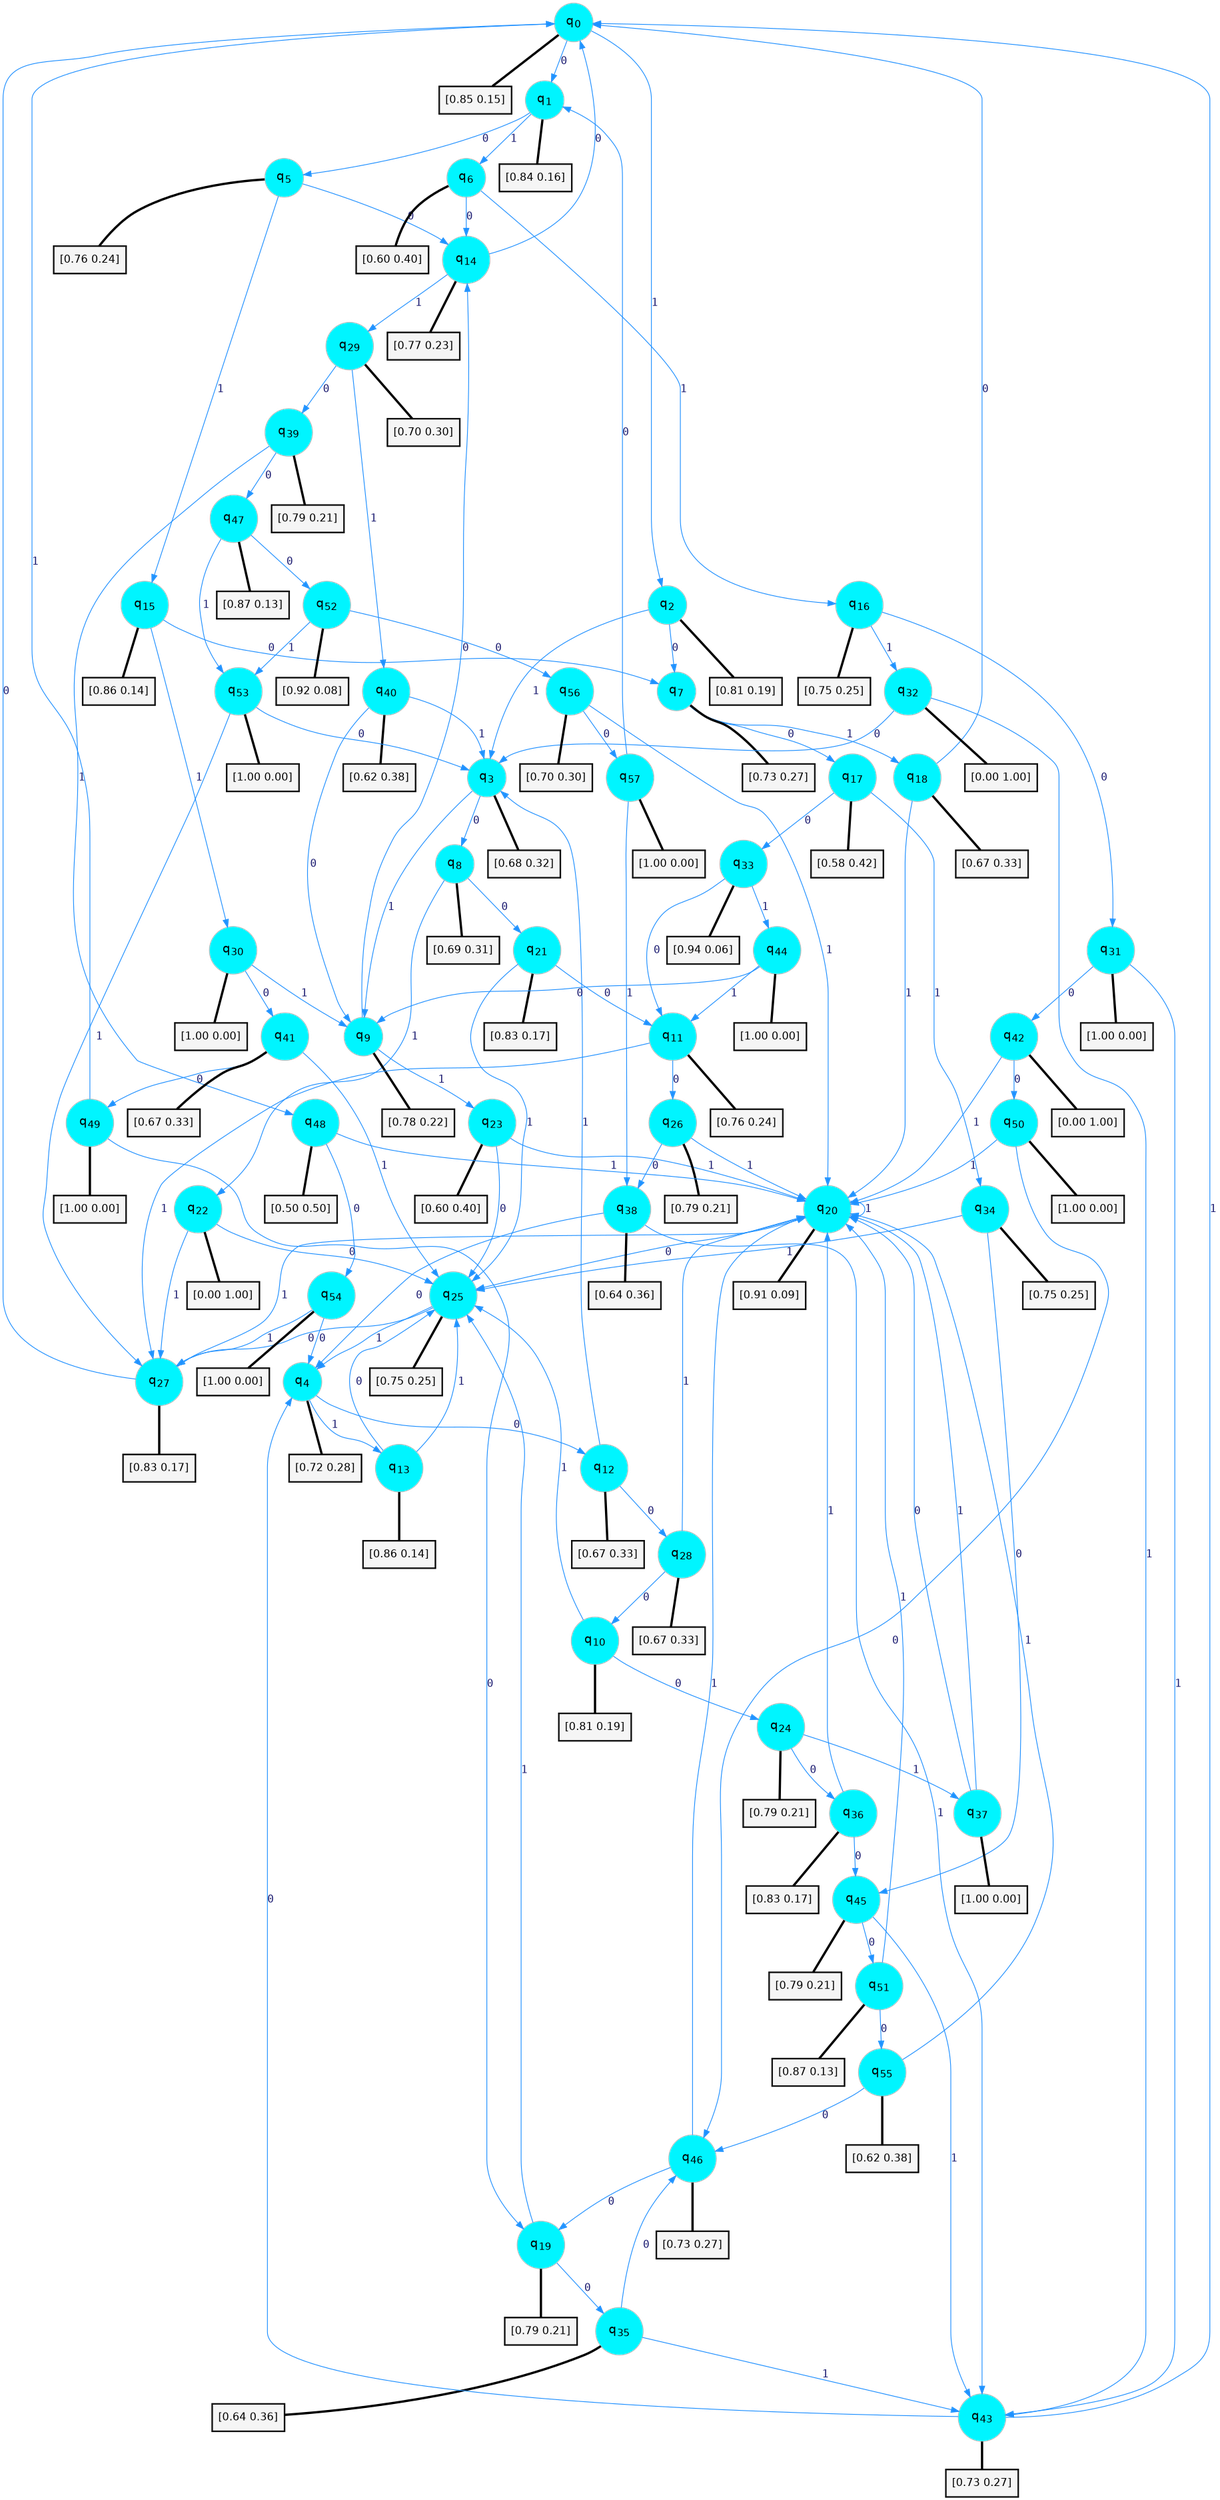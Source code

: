 digraph G {
graph [
bgcolor=transparent, dpi=300, rankdir=TD, size="40,25"];
node [
color=gray, fillcolor=turquoise1, fontcolor=black, fontname=Helvetica, fontsize=16, fontweight=bold, shape=circle, style=filled];
edge [
arrowsize=1, color=dodgerblue1, fontcolor=midnightblue, fontname=courier, fontweight=bold, penwidth=1, style=solid, weight=20];
0[label=<q<SUB>0</SUB>>];
1[label=<q<SUB>1</SUB>>];
2[label=<q<SUB>2</SUB>>];
3[label=<q<SUB>3</SUB>>];
4[label=<q<SUB>4</SUB>>];
5[label=<q<SUB>5</SUB>>];
6[label=<q<SUB>6</SUB>>];
7[label=<q<SUB>7</SUB>>];
8[label=<q<SUB>8</SUB>>];
9[label=<q<SUB>9</SUB>>];
10[label=<q<SUB>10</SUB>>];
11[label=<q<SUB>11</SUB>>];
12[label=<q<SUB>12</SUB>>];
13[label=<q<SUB>13</SUB>>];
14[label=<q<SUB>14</SUB>>];
15[label=<q<SUB>15</SUB>>];
16[label=<q<SUB>16</SUB>>];
17[label=<q<SUB>17</SUB>>];
18[label=<q<SUB>18</SUB>>];
19[label=<q<SUB>19</SUB>>];
20[label=<q<SUB>20</SUB>>];
21[label=<q<SUB>21</SUB>>];
22[label=<q<SUB>22</SUB>>];
23[label=<q<SUB>23</SUB>>];
24[label=<q<SUB>24</SUB>>];
25[label=<q<SUB>25</SUB>>];
26[label=<q<SUB>26</SUB>>];
27[label=<q<SUB>27</SUB>>];
28[label=<q<SUB>28</SUB>>];
29[label=<q<SUB>29</SUB>>];
30[label=<q<SUB>30</SUB>>];
31[label=<q<SUB>31</SUB>>];
32[label=<q<SUB>32</SUB>>];
33[label=<q<SUB>33</SUB>>];
34[label=<q<SUB>34</SUB>>];
35[label=<q<SUB>35</SUB>>];
36[label=<q<SUB>36</SUB>>];
37[label=<q<SUB>37</SUB>>];
38[label=<q<SUB>38</SUB>>];
39[label=<q<SUB>39</SUB>>];
40[label=<q<SUB>40</SUB>>];
41[label=<q<SUB>41</SUB>>];
42[label=<q<SUB>42</SUB>>];
43[label=<q<SUB>43</SUB>>];
44[label=<q<SUB>44</SUB>>];
45[label=<q<SUB>45</SUB>>];
46[label=<q<SUB>46</SUB>>];
47[label=<q<SUB>47</SUB>>];
48[label=<q<SUB>48</SUB>>];
49[label=<q<SUB>49</SUB>>];
50[label=<q<SUB>50</SUB>>];
51[label=<q<SUB>51</SUB>>];
52[label=<q<SUB>52</SUB>>];
53[label=<q<SUB>53</SUB>>];
54[label=<q<SUB>54</SUB>>];
55[label=<q<SUB>55</SUB>>];
56[label=<q<SUB>56</SUB>>];
57[label=<q<SUB>57</SUB>>];
58[label="[0.85 0.15]", shape=box,fontcolor=black, fontname=Helvetica, fontsize=14, penwidth=2, fillcolor=whitesmoke,color=black];
59[label="[0.84 0.16]", shape=box,fontcolor=black, fontname=Helvetica, fontsize=14, penwidth=2, fillcolor=whitesmoke,color=black];
60[label="[0.81 0.19]", shape=box,fontcolor=black, fontname=Helvetica, fontsize=14, penwidth=2, fillcolor=whitesmoke,color=black];
61[label="[0.68 0.32]", shape=box,fontcolor=black, fontname=Helvetica, fontsize=14, penwidth=2, fillcolor=whitesmoke,color=black];
62[label="[0.72 0.28]", shape=box,fontcolor=black, fontname=Helvetica, fontsize=14, penwidth=2, fillcolor=whitesmoke,color=black];
63[label="[0.76 0.24]", shape=box,fontcolor=black, fontname=Helvetica, fontsize=14, penwidth=2, fillcolor=whitesmoke,color=black];
64[label="[0.60 0.40]", shape=box,fontcolor=black, fontname=Helvetica, fontsize=14, penwidth=2, fillcolor=whitesmoke,color=black];
65[label="[0.73 0.27]", shape=box,fontcolor=black, fontname=Helvetica, fontsize=14, penwidth=2, fillcolor=whitesmoke,color=black];
66[label="[0.69 0.31]", shape=box,fontcolor=black, fontname=Helvetica, fontsize=14, penwidth=2, fillcolor=whitesmoke,color=black];
67[label="[0.78 0.22]", shape=box,fontcolor=black, fontname=Helvetica, fontsize=14, penwidth=2, fillcolor=whitesmoke,color=black];
68[label="[0.81 0.19]", shape=box,fontcolor=black, fontname=Helvetica, fontsize=14, penwidth=2, fillcolor=whitesmoke,color=black];
69[label="[0.76 0.24]", shape=box,fontcolor=black, fontname=Helvetica, fontsize=14, penwidth=2, fillcolor=whitesmoke,color=black];
70[label="[0.67 0.33]", shape=box,fontcolor=black, fontname=Helvetica, fontsize=14, penwidth=2, fillcolor=whitesmoke,color=black];
71[label="[0.86 0.14]", shape=box,fontcolor=black, fontname=Helvetica, fontsize=14, penwidth=2, fillcolor=whitesmoke,color=black];
72[label="[0.77 0.23]", shape=box,fontcolor=black, fontname=Helvetica, fontsize=14, penwidth=2, fillcolor=whitesmoke,color=black];
73[label="[0.86 0.14]", shape=box,fontcolor=black, fontname=Helvetica, fontsize=14, penwidth=2, fillcolor=whitesmoke,color=black];
74[label="[0.75 0.25]", shape=box,fontcolor=black, fontname=Helvetica, fontsize=14, penwidth=2, fillcolor=whitesmoke,color=black];
75[label="[0.58 0.42]", shape=box,fontcolor=black, fontname=Helvetica, fontsize=14, penwidth=2, fillcolor=whitesmoke,color=black];
76[label="[0.67 0.33]", shape=box,fontcolor=black, fontname=Helvetica, fontsize=14, penwidth=2, fillcolor=whitesmoke,color=black];
77[label="[0.79 0.21]", shape=box,fontcolor=black, fontname=Helvetica, fontsize=14, penwidth=2, fillcolor=whitesmoke,color=black];
78[label="[0.91 0.09]", shape=box,fontcolor=black, fontname=Helvetica, fontsize=14, penwidth=2, fillcolor=whitesmoke,color=black];
79[label="[0.83 0.17]", shape=box,fontcolor=black, fontname=Helvetica, fontsize=14, penwidth=2, fillcolor=whitesmoke,color=black];
80[label="[0.00 1.00]", shape=box,fontcolor=black, fontname=Helvetica, fontsize=14, penwidth=2, fillcolor=whitesmoke,color=black];
81[label="[0.60 0.40]", shape=box,fontcolor=black, fontname=Helvetica, fontsize=14, penwidth=2, fillcolor=whitesmoke,color=black];
82[label="[0.79 0.21]", shape=box,fontcolor=black, fontname=Helvetica, fontsize=14, penwidth=2, fillcolor=whitesmoke,color=black];
83[label="[0.75 0.25]", shape=box,fontcolor=black, fontname=Helvetica, fontsize=14, penwidth=2, fillcolor=whitesmoke,color=black];
84[label="[0.79 0.21]", shape=box,fontcolor=black, fontname=Helvetica, fontsize=14, penwidth=2, fillcolor=whitesmoke,color=black];
85[label="[0.83 0.17]", shape=box,fontcolor=black, fontname=Helvetica, fontsize=14, penwidth=2, fillcolor=whitesmoke,color=black];
86[label="[0.67 0.33]", shape=box,fontcolor=black, fontname=Helvetica, fontsize=14, penwidth=2, fillcolor=whitesmoke,color=black];
87[label="[0.70 0.30]", shape=box,fontcolor=black, fontname=Helvetica, fontsize=14, penwidth=2, fillcolor=whitesmoke,color=black];
88[label="[1.00 0.00]", shape=box,fontcolor=black, fontname=Helvetica, fontsize=14, penwidth=2, fillcolor=whitesmoke,color=black];
89[label="[1.00 0.00]", shape=box,fontcolor=black, fontname=Helvetica, fontsize=14, penwidth=2, fillcolor=whitesmoke,color=black];
90[label="[0.00 1.00]", shape=box,fontcolor=black, fontname=Helvetica, fontsize=14, penwidth=2, fillcolor=whitesmoke,color=black];
91[label="[0.94 0.06]", shape=box,fontcolor=black, fontname=Helvetica, fontsize=14, penwidth=2, fillcolor=whitesmoke,color=black];
92[label="[0.75 0.25]", shape=box,fontcolor=black, fontname=Helvetica, fontsize=14, penwidth=2, fillcolor=whitesmoke,color=black];
93[label="[0.64 0.36]", shape=box,fontcolor=black, fontname=Helvetica, fontsize=14, penwidth=2, fillcolor=whitesmoke,color=black];
94[label="[0.83 0.17]", shape=box,fontcolor=black, fontname=Helvetica, fontsize=14, penwidth=2, fillcolor=whitesmoke,color=black];
95[label="[1.00 0.00]", shape=box,fontcolor=black, fontname=Helvetica, fontsize=14, penwidth=2, fillcolor=whitesmoke,color=black];
96[label="[0.64 0.36]", shape=box,fontcolor=black, fontname=Helvetica, fontsize=14, penwidth=2, fillcolor=whitesmoke,color=black];
97[label="[0.79 0.21]", shape=box,fontcolor=black, fontname=Helvetica, fontsize=14, penwidth=2, fillcolor=whitesmoke,color=black];
98[label="[0.62 0.38]", shape=box,fontcolor=black, fontname=Helvetica, fontsize=14, penwidth=2, fillcolor=whitesmoke,color=black];
99[label="[0.67 0.33]", shape=box,fontcolor=black, fontname=Helvetica, fontsize=14, penwidth=2, fillcolor=whitesmoke,color=black];
100[label="[0.00 1.00]", shape=box,fontcolor=black, fontname=Helvetica, fontsize=14, penwidth=2, fillcolor=whitesmoke,color=black];
101[label="[0.73 0.27]", shape=box,fontcolor=black, fontname=Helvetica, fontsize=14, penwidth=2, fillcolor=whitesmoke,color=black];
102[label="[1.00 0.00]", shape=box,fontcolor=black, fontname=Helvetica, fontsize=14, penwidth=2, fillcolor=whitesmoke,color=black];
103[label="[0.79 0.21]", shape=box,fontcolor=black, fontname=Helvetica, fontsize=14, penwidth=2, fillcolor=whitesmoke,color=black];
104[label="[0.73 0.27]", shape=box,fontcolor=black, fontname=Helvetica, fontsize=14, penwidth=2, fillcolor=whitesmoke,color=black];
105[label="[0.87 0.13]", shape=box,fontcolor=black, fontname=Helvetica, fontsize=14, penwidth=2, fillcolor=whitesmoke,color=black];
106[label="[0.50 0.50]", shape=box,fontcolor=black, fontname=Helvetica, fontsize=14, penwidth=2, fillcolor=whitesmoke,color=black];
107[label="[1.00 0.00]", shape=box,fontcolor=black, fontname=Helvetica, fontsize=14, penwidth=2, fillcolor=whitesmoke,color=black];
108[label="[1.00 0.00]", shape=box,fontcolor=black, fontname=Helvetica, fontsize=14, penwidth=2, fillcolor=whitesmoke,color=black];
109[label="[0.87 0.13]", shape=box,fontcolor=black, fontname=Helvetica, fontsize=14, penwidth=2, fillcolor=whitesmoke,color=black];
110[label="[0.92 0.08]", shape=box,fontcolor=black, fontname=Helvetica, fontsize=14, penwidth=2, fillcolor=whitesmoke,color=black];
111[label="[1.00 0.00]", shape=box,fontcolor=black, fontname=Helvetica, fontsize=14, penwidth=2, fillcolor=whitesmoke,color=black];
112[label="[1.00 0.00]", shape=box,fontcolor=black, fontname=Helvetica, fontsize=14, penwidth=2, fillcolor=whitesmoke,color=black];
113[label="[0.62 0.38]", shape=box,fontcolor=black, fontname=Helvetica, fontsize=14, penwidth=2, fillcolor=whitesmoke,color=black];
114[label="[0.70 0.30]", shape=box,fontcolor=black, fontname=Helvetica, fontsize=14, penwidth=2, fillcolor=whitesmoke,color=black];
115[label="[1.00 0.00]", shape=box,fontcolor=black, fontname=Helvetica, fontsize=14, penwidth=2, fillcolor=whitesmoke,color=black];
0->1 [label=0];
0->2 [label=1];
0->58 [arrowhead=none, penwidth=3,color=black];
1->5 [label=0];
1->6 [label=1];
1->59 [arrowhead=none, penwidth=3,color=black];
2->7 [label=0];
2->3 [label=1];
2->60 [arrowhead=none, penwidth=3,color=black];
3->8 [label=0];
3->9 [label=1];
3->61 [arrowhead=none, penwidth=3,color=black];
4->12 [label=0];
4->13 [label=1];
4->62 [arrowhead=none, penwidth=3,color=black];
5->14 [label=0];
5->15 [label=1];
5->63 [arrowhead=none, penwidth=3,color=black];
6->14 [label=0];
6->16 [label=1];
6->64 [arrowhead=none, penwidth=3,color=black];
7->17 [label=0];
7->18 [label=1];
7->65 [arrowhead=none, penwidth=3,color=black];
8->21 [label=0];
8->22 [label=1];
8->66 [arrowhead=none, penwidth=3,color=black];
9->14 [label=0];
9->23 [label=1];
9->67 [arrowhead=none, penwidth=3,color=black];
10->24 [label=0];
10->25 [label=1];
10->68 [arrowhead=none, penwidth=3,color=black];
11->26 [label=0];
11->27 [label=1];
11->69 [arrowhead=none, penwidth=3,color=black];
12->28 [label=0];
12->3 [label=1];
12->70 [arrowhead=none, penwidth=3,color=black];
13->25 [label=0];
13->25 [label=1];
13->71 [arrowhead=none, penwidth=3,color=black];
14->0 [label=0];
14->29 [label=1];
14->72 [arrowhead=none, penwidth=3,color=black];
15->7 [label=0];
15->30 [label=1];
15->73 [arrowhead=none, penwidth=3,color=black];
16->31 [label=0];
16->32 [label=1];
16->74 [arrowhead=none, penwidth=3,color=black];
17->33 [label=0];
17->34 [label=1];
17->75 [arrowhead=none, penwidth=3,color=black];
18->0 [label=0];
18->20 [label=1];
18->76 [arrowhead=none, penwidth=3,color=black];
19->35 [label=0];
19->25 [label=1];
19->77 [arrowhead=none, penwidth=3,color=black];
20->25 [label=0];
20->20 [label=1];
20->78 [arrowhead=none, penwidth=3,color=black];
21->11 [label=0];
21->25 [label=1];
21->79 [arrowhead=none, penwidth=3,color=black];
22->25 [label=0];
22->27 [label=1];
22->80 [arrowhead=none, penwidth=3,color=black];
23->25 [label=0];
23->20 [label=1];
23->81 [arrowhead=none, penwidth=3,color=black];
24->36 [label=0];
24->37 [label=1];
24->82 [arrowhead=none, penwidth=3,color=black];
25->27 [label=0];
25->4 [label=1];
25->83 [arrowhead=none, penwidth=3,color=black];
26->38 [label=0];
26->20 [label=1];
26->84 [arrowhead=none, penwidth=3,color=black];
27->0 [label=0];
27->20 [label=1];
27->85 [arrowhead=none, penwidth=3,color=black];
28->10 [label=0];
28->20 [label=1];
28->86 [arrowhead=none, penwidth=3,color=black];
29->39 [label=0];
29->40 [label=1];
29->87 [arrowhead=none, penwidth=3,color=black];
30->41 [label=0];
30->9 [label=1];
30->88 [arrowhead=none, penwidth=3,color=black];
31->42 [label=0];
31->43 [label=1];
31->89 [arrowhead=none, penwidth=3,color=black];
32->3 [label=0];
32->43 [label=1];
32->90 [arrowhead=none, penwidth=3,color=black];
33->11 [label=0];
33->44 [label=1];
33->91 [arrowhead=none, penwidth=3,color=black];
34->45 [label=0];
34->25 [label=1];
34->92 [arrowhead=none, penwidth=3,color=black];
35->46 [label=0];
35->43 [label=1];
35->93 [arrowhead=none, penwidth=3,color=black];
36->45 [label=0];
36->20 [label=1];
36->94 [arrowhead=none, penwidth=3,color=black];
37->20 [label=0];
37->20 [label=1];
37->95 [arrowhead=none, penwidth=3,color=black];
38->4 [label=0];
38->43 [label=1];
38->96 [arrowhead=none, penwidth=3,color=black];
39->47 [label=0];
39->48 [label=1];
39->97 [arrowhead=none, penwidth=3,color=black];
40->9 [label=0];
40->3 [label=1];
40->98 [arrowhead=none, penwidth=3,color=black];
41->49 [label=0];
41->25 [label=1];
41->99 [arrowhead=none, penwidth=3,color=black];
42->50 [label=0];
42->20 [label=1];
42->100 [arrowhead=none, penwidth=3,color=black];
43->4 [label=0];
43->0 [label=1];
43->101 [arrowhead=none, penwidth=3,color=black];
44->9 [label=0];
44->11 [label=1];
44->102 [arrowhead=none, penwidth=3,color=black];
45->51 [label=0];
45->43 [label=1];
45->103 [arrowhead=none, penwidth=3,color=black];
46->19 [label=0];
46->20 [label=1];
46->104 [arrowhead=none, penwidth=3,color=black];
47->52 [label=0];
47->53 [label=1];
47->105 [arrowhead=none, penwidth=3,color=black];
48->54 [label=0];
48->20 [label=1];
48->106 [arrowhead=none, penwidth=3,color=black];
49->19 [label=0];
49->0 [label=1];
49->107 [arrowhead=none, penwidth=3,color=black];
50->46 [label=0];
50->20 [label=1];
50->108 [arrowhead=none, penwidth=3,color=black];
51->55 [label=0];
51->20 [label=1];
51->109 [arrowhead=none, penwidth=3,color=black];
52->56 [label=0];
52->53 [label=1];
52->110 [arrowhead=none, penwidth=3,color=black];
53->3 [label=0];
53->27 [label=1];
53->111 [arrowhead=none, penwidth=3,color=black];
54->4 [label=0];
54->27 [label=1];
54->112 [arrowhead=none, penwidth=3,color=black];
55->46 [label=0];
55->20 [label=1];
55->113 [arrowhead=none, penwidth=3,color=black];
56->57 [label=0];
56->20 [label=1];
56->114 [arrowhead=none, penwidth=3,color=black];
57->1 [label=0];
57->38 [label=1];
57->115 [arrowhead=none, penwidth=3,color=black];
}
